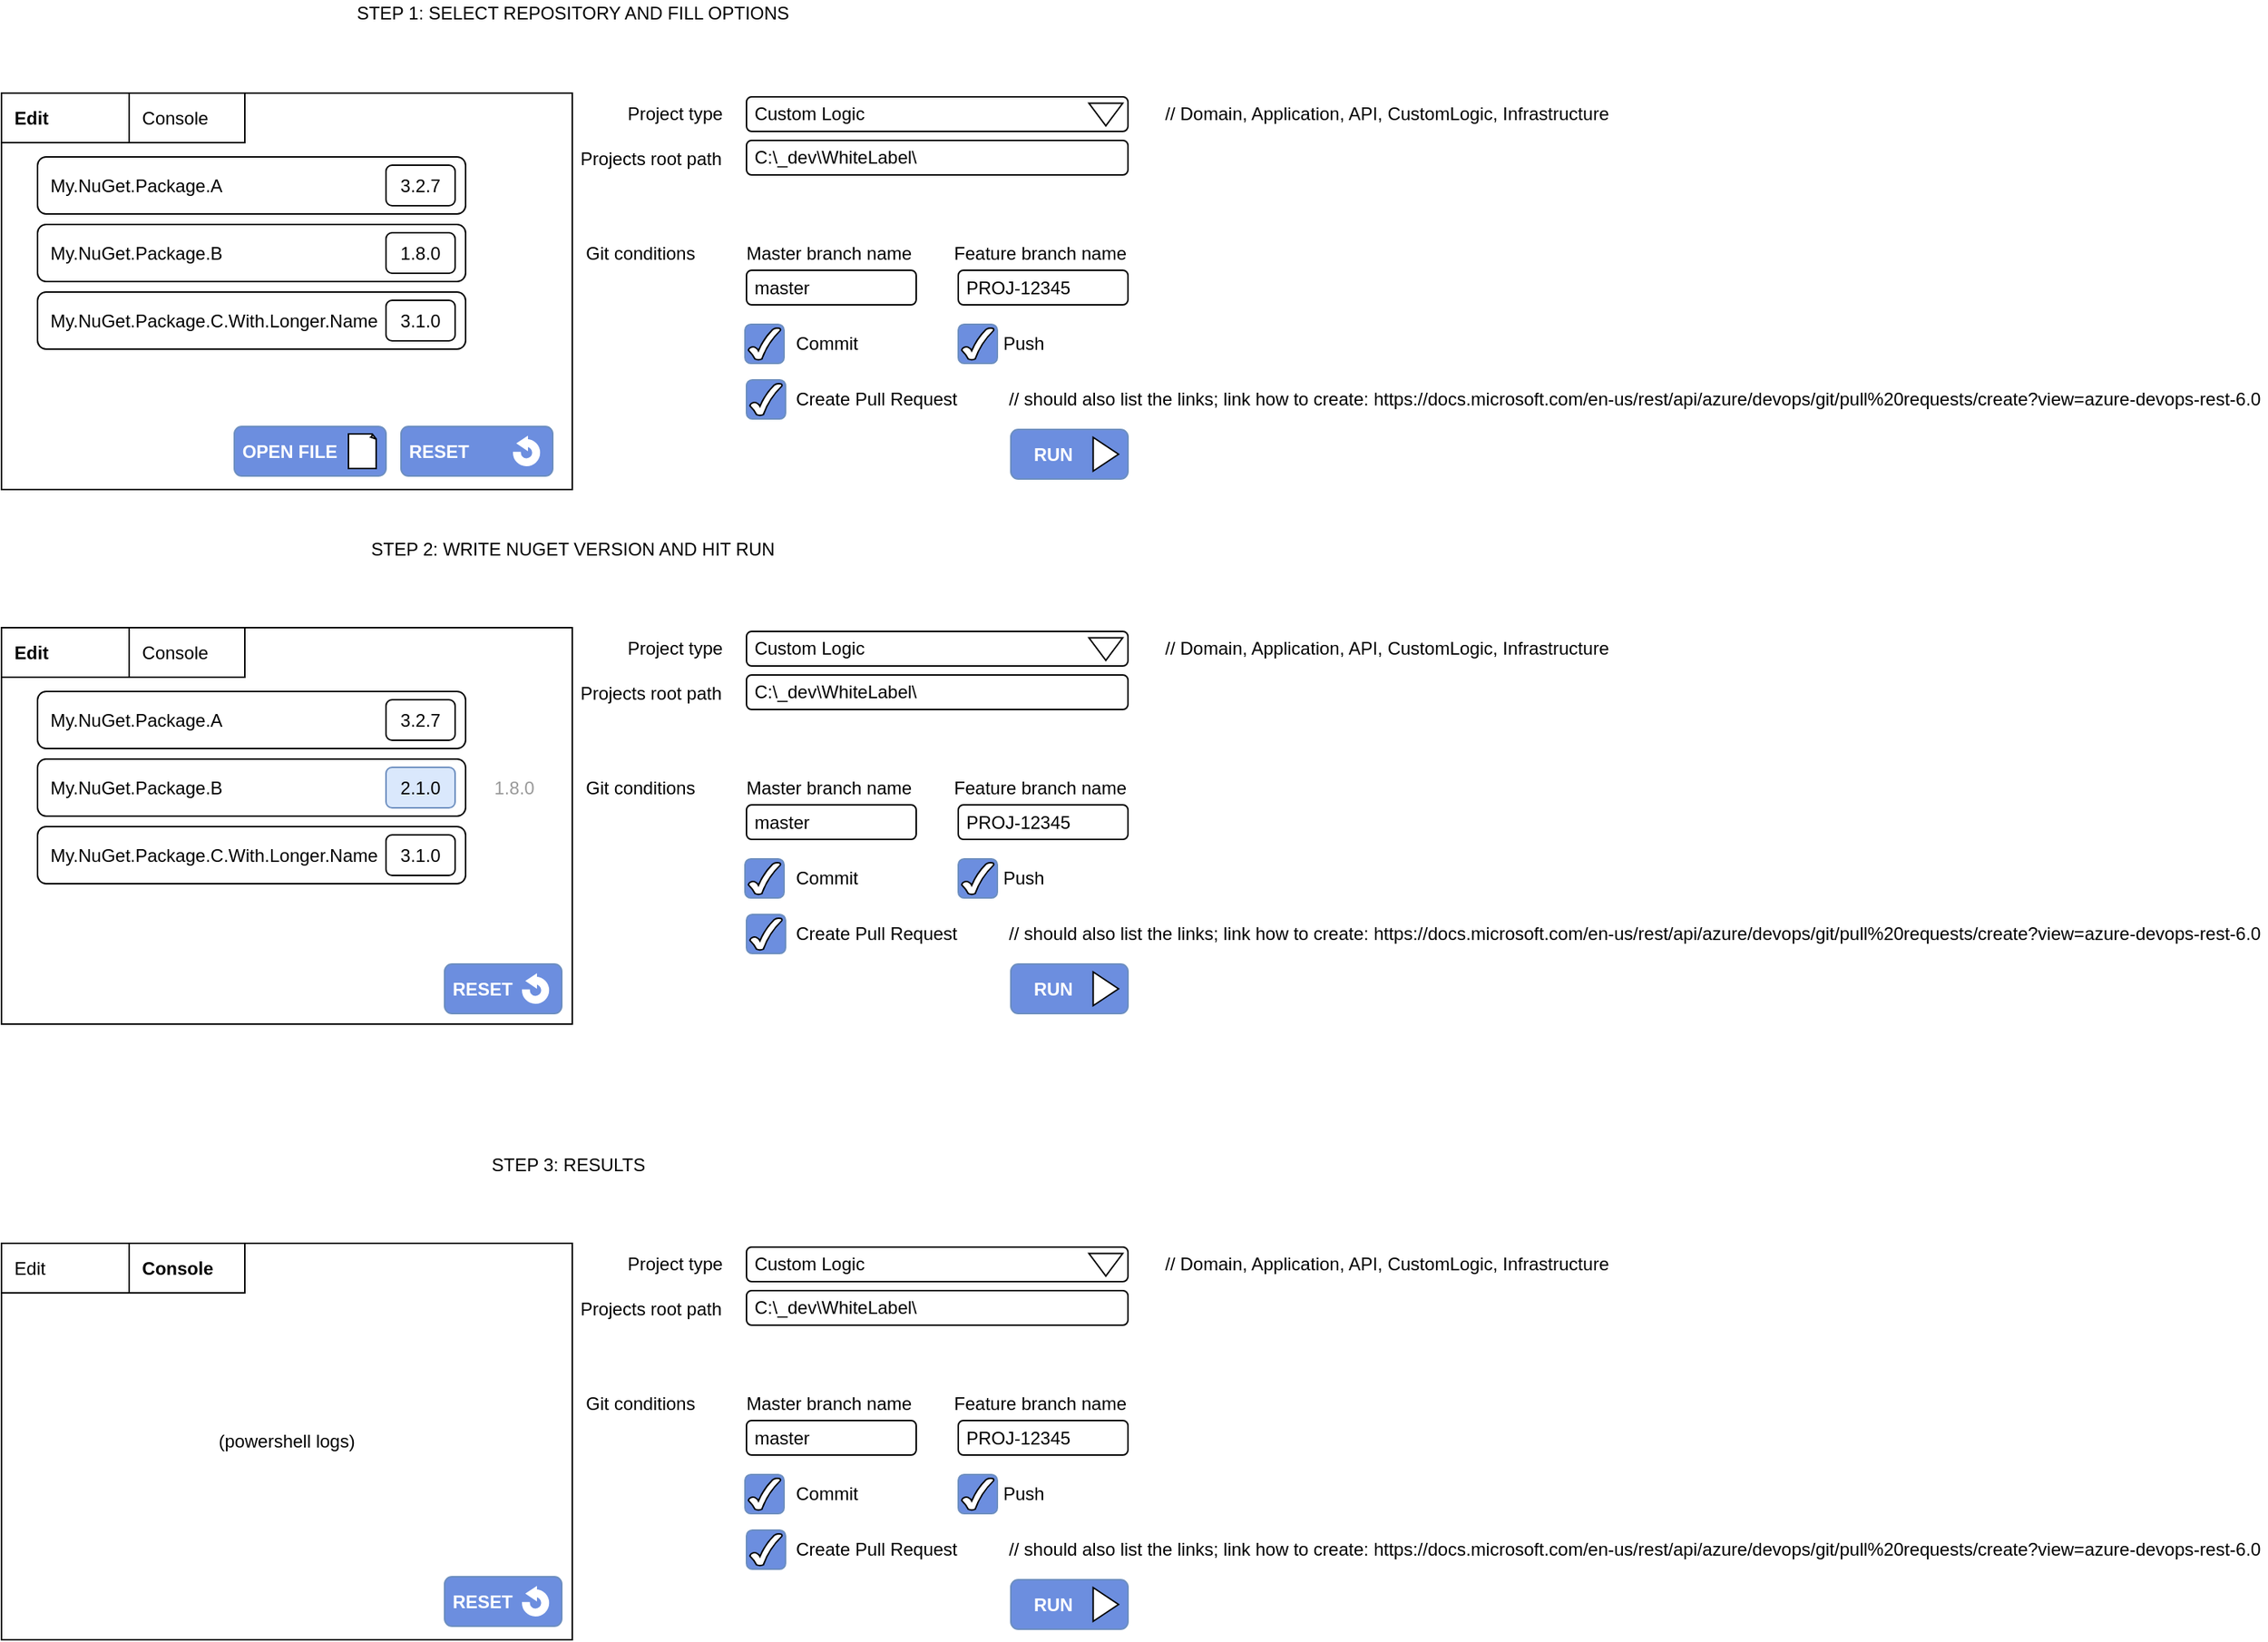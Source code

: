 <mxfile version="14.5.1" type="device"><diagram id="0ghddeZi99pX2Quy2haP" name="Page-2"><mxGraphModel dx="1320" dy="585" grid="0" gridSize="10" guides="1" tooltips="1" connect="1" arrows="1" fold="1" page="0" pageScale="1" pageWidth="850" pageHeight="1100" math="0" shadow="0"><root><mxCell id="Lp8KibWlnBj_m3I7g-zc-0"/><mxCell id="Lp8KibWlnBj_m3I7g-zc-1" parent="Lp8KibWlnBj_m3I7g-zc-0"/><mxCell id="PiWE5IiAGiklUbl919CT-30" value="" style="rounded=0;whiteSpace=wrap;html=1;align=left;" vertex="1" parent="Lp8KibWlnBj_m3I7g-zc-1"><mxGeometry x="-61" y="200" width="380" height="264" as="geometry"/></mxCell><mxCell id="Lp8KibWlnBj_m3I7g-zc-2" value="&amp;nbsp;Custom Logic" style="rounded=1;whiteSpace=wrap;html=1;align=left;" vertex="1" parent="Lp8KibWlnBj_m3I7g-zc-1"><mxGeometry x="435" y="202.5" width="254" height="23" as="geometry"/></mxCell><mxCell id="Lp8KibWlnBj_m3I7g-zc-3" value="Project type" style="text;html=1;align=center;verticalAlign=middle;resizable=0;points=[];autosize=1;" vertex="1" parent="Lp8KibWlnBj_m3I7g-zc-1"><mxGeometry x="350" y="205" width="73" height="18" as="geometry"/></mxCell><mxCell id="Lp8KibWlnBj_m3I7g-zc-4" value="" style="triangle;whiteSpace=wrap;html=1;rotation=90;" vertex="1" parent="Lp8KibWlnBj_m3I7g-zc-1"><mxGeometry x="666.75" y="203" width="15" height="22.5" as="geometry"/></mxCell><mxCell id="Lp8KibWlnBj_m3I7g-zc-5" value="// Domain, Application, API, CustomLogic, Infrastructure" style="text;html=1;align=center;verticalAlign=middle;resizable=0;points=[];autosize=1;" vertex="1" parent="Lp8KibWlnBj_m3I7g-zc-1"><mxGeometry x="708" y="205" width="305" height="18" as="geometry"/></mxCell><mxCell id="Lp8KibWlnBj_m3I7g-zc-6" value="Projects root path" style="text;html=1;align=center;verticalAlign=middle;resizable=0;points=[];autosize=1;" vertex="1" parent="Lp8KibWlnBj_m3I7g-zc-1"><mxGeometry x="319" y="234.5" width="104" height="18" as="geometry"/></mxCell><mxCell id="Lp8KibWlnBj_m3I7g-zc-7" value="&amp;nbsp;C:\_dev\WhiteLabel\" style="rounded=1;whiteSpace=wrap;html=1;align=left;" vertex="1" parent="Lp8KibWlnBj_m3I7g-zc-1"><mxGeometry x="435" y="231.5" width="254" height="23" as="geometry"/></mxCell><mxCell id="Lp8KibWlnBj_m3I7g-zc-9" value="&amp;nbsp; My.NuGet.Package.A" style="rounded=1;whiteSpace=wrap;html=1;align=left;" vertex="1" parent="Lp8KibWlnBj_m3I7g-zc-1"><mxGeometry x="-37" y="242.5" width="285" height="38" as="geometry"/></mxCell><mxCell id="Lp8KibWlnBj_m3I7g-zc-10" value="3.2.7" style="rounded=1;whiteSpace=wrap;html=1;align=center;" vertex="1" parent="Lp8KibWlnBj_m3I7g-zc-1"><mxGeometry x="195" y="248" width="46" height="27" as="geometry"/></mxCell><mxCell id="Lp8KibWlnBj_m3I7g-zc-11" value="&amp;nbsp; My.NuGet.Package.B" style="rounded=1;whiteSpace=wrap;html=1;align=left;" vertex="1" parent="Lp8KibWlnBj_m3I7g-zc-1"><mxGeometry x="-37" y="287.5" width="285" height="38" as="geometry"/></mxCell><mxCell id="Lp8KibWlnBj_m3I7g-zc-12" value="1.8.0" style="rounded=1;whiteSpace=wrap;html=1;align=center;" vertex="1" parent="Lp8KibWlnBj_m3I7g-zc-1"><mxGeometry x="195" y="293" width="46" height="27" as="geometry"/></mxCell><mxCell id="Lp8KibWlnBj_m3I7g-zc-17" value="&amp;nbsp; My.NuGet.Package.C.With.Longer.Name" style="rounded=1;whiteSpace=wrap;html=1;align=left;" vertex="1" parent="Lp8KibWlnBj_m3I7g-zc-1"><mxGeometry x="-37" y="332.5" width="285" height="38" as="geometry"/></mxCell><mxCell id="Lp8KibWlnBj_m3I7g-zc-18" value="3.1.0" style="rounded=1;whiteSpace=wrap;html=1;align=center;" vertex="1" parent="Lp8KibWlnBj_m3I7g-zc-1"><mxGeometry x="195" y="338" width="46" height="27" as="geometry"/></mxCell><mxCell id="Lp8KibWlnBj_m3I7g-zc-19" value="STEP 1: SELECT REPOSITORY AND FILL OPTIONS" style="text;html=1;align=center;verticalAlign=middle;resizable=0;points=[];autosize=1;" vertex="1" parent="Lp8KibWlnBj_m3I7g-zc-1"><mxGeometry x="170" y="138" width="298" height="18" as="geometry"/></mxCell><mxCell id="Lp8KibWlnBj_m3I7g-zc-33" value="STEP 2: WRITE NUGET VERSION AND HIT RUN" style="text;html=1;align=center;verticalAlign=middle;resizable=0;points=[];autosize=1;" vertex="1" parent="Lp8KibWlnBj_m3I7g-zc-1"><mxGeometry x="179" y="495" width="279" height="18" as="geometry"/></mxCell><mxCell id="PiWE5IiAGiklUbl919CT-1" value="Git conditions" style="text;html=1;align=center;verticalAlign=middle;resizable=0;points=[];autosize=1;" vertex="1" parent="Lp8KibWlnBj_m3I7g-zc-1"><mxGeometry x="322" y="297.5" width="83" height="18" as="geometry"/></mxCell><mxCell id="PiWE5IiAGiklUbl919CT-2" value="&amp;nbsp;master" style="rounded=1;whiteSpace=wrap;html=1;align=left;" vertex="1" parent="Lp8KibWlnBj_m3I7g-zc-1"><mxGeometry x="435" y="318" width="113" height="23" as="geometry"/></mxCell><mxCell id="PiWE5IiAGiklUbl919CT-3" value="Master branch name" style="text;html=1;align=left;verticalAlign=middle;resizable=0;points=[];autosize=1;" vertex="1" parent="Lp8KibWlnBj_m3I7g-zc-1"><mxGeometry x="433" y="297.5" width="120" height="18" as="geometry"/></mxCell><mxCell id="PiWE5IiAGiklUbl919CT-4" value="Feature branch name" style="text;html=1;align=right;verticalAlign=middle;resizable=0;points=[];autosize=1;" vertex="1" parent="Lp8KibWlnBj_m3I7g-zc-1"><mxGeometry x="564" y="297.5" width="125" height="18" as="geometry"/></mxCell><mxCell id="PiWE5IiAGiklUbl919CT-5" value="&amp;nbsp;PROJ-12345" style="rounded=1;whiteSpace=wrap;html=1;align=left;" vertex="1" parent="Lp8KibWlnBj_m3I7g-zc-1"><mxGeometry x="576" y="318" width="113" height="23" as="geometry"/></mxCell><mxCell id="PiWE5IiAGiklUbl919CT-11" value="Commit" style="text;html=1;align=left;verticalAlign=middle;resizable=0;points=[];autosize=1;" vertex="1" parent="Lp8KibWlnBj_m3I7g-zc-1"><mxGeometry x="465.5" y="358" width="51" height="18" as="geometry"/></mxCell><mxCell id="PiWE5IiAGiklUbl919CT-12" value="Push" style="text;html=1;align=left;verticalAlign=middle;resizable=0;points=[];autosize=1;" vertex="1" parent="Lp8KibWlnBj_m3I7g-zc-1"><mxGeometry x="604" y="358" width="37" height="18" as="geometry"/></mxCell><mxCell id="PiWE5IiAGiklUbl919CT-16" value="" style="group" vertex="1" connectable="0" parent="Lp8KibWlnBj_m3I7g-zc-1"><mxGeometry x="435" y="391" width="26" height="26" as="geometry"/></mxCell><mxCell id="PiWE5IiAGiklUbl919CT-17" value="" style="rounded=1;whiteSpace=wrap;html=1;strokeColor=#6c8ebf;fontStyle=1;fillColor=#6C8EDF;" vertex="1" parent="PiWE5IiAGiklUbl919CT-16"><mxGeometry width="26" height="26" as="geometry"/></mxCell><mxCell id="PiWE5IiAGiklUbl919CT-18" value="" style="verticalLabelPosition=bottom;verticalAlign=top;html=1;shape=mxgraph.basic.tick;rounded=0;fontStyle=1" vertex="1" parent="PiWE5IiAGiklUbl919CT-16"><mxGeometry x="2.275" y="2.275" width="21.45" height="21.45" as="geometry"/></mxCell><mxCell id="PiWE5IiAGiklUbl919CT-19" value="Create Pull Request" style="text;html=1;align=left;verticalAlign=middle;resizable=0;points=[];autosize=1;" vertex="1" parent="Lp8KibWlnBj_m3I7g-zc-1"><mxGeometry x="465.5" y="395" width="117" height="18" as="geometry"/></mxCell><mxCell id="PiWE5IiAGiklUbl919CT-20" value="// should also list the links; link how to create: https://docs.microsoft.com/en-us/rest/api/azure/devops/git/pull%20requests/create?view=azure-devops-rest-6.0" style="text;html=1;align=center;verticalAlign=middle;resizable=0;points=[];autosize=1;" vertex="1" parent="Lp8KibWlnBj_m3I7g-zc-1"><mxGeometry x="604" y="395" width="843" height="18" as="geometry"/></mxCell><mxCell id="PiWE5IiAGiklUbl919CT-21" value="&lt;b&gt;&amp;nbsp; &amp;nbsp; RUN&lt;/b&gt;" style="rounded=1;whiteSpace=wrap;html=1;strokeColor=#6c8ebf;fontColor=#FFFFFF;fillColor=#6C8EDF;align=left;" vertex="1" parent="Lp8KibWlnBj_m3I7g-zc-1"><mxGeometry x="611" y="424" width="78" height="33" as="geometry"/></mxCell><mxCell id="PiWE5IiAGiklUbl919CT-23" value="" style="triangle;whiteSpace=wrap;html=1;rounded=0;" vertex="1" parent="Lp8KibWlnBj_m3I7g-zc-1"><mxGeometry x="665.81" y="429.25" width="16.88" height="22.5" as="geometry"/></mxCell><mxCell id="PiWE5IiAGiklUbl919CT-24" value="" style="group" vertex="1" connectable="0" parent="Lp8KibWlnBj_m3I7g-zc-1"><mxGeometry x="434" y="354" width="26" height="26" as="geometry"/></mxCell><mxCell id="PiWE5IiAGiklUbl919CT-25" value="" style="rounded=1;whiteSpace=wrap;html=1;strokeColor=#6c8ebf;fontStyle=1;fillColor=#6C8EDF;" vertex="1" parent="PiWE5IiAGiklUbl919CT-24"><mxGeometry width="26" height="26" as="geometry"/></mxCell><mxCell id="PiWE5IiAGiklUbl919CT-26" value="" style="verticalLabelPosition=bottom;verticalAlign=top;html=1;shape=mxgraph.basic.tick;rounded=0;fontStyle=1" vertex="1" parent="PiWE5IiAGiklUbl919CT-24"><mxGeometry x="2.275" y="2.275" width="21.45" height="21.45" as="geometry"/></mxCell><mxCell id="PiWE5IiAGiklUbl919CT-27" value="" style="group" vertex="1" connectable="0" parent="Lp8KibWlnBj_m3I7g-zc-1"><mxGeometry x="576" y="354" width="26" height="26" as="geometry"/></mxCell><mxCell id="PiWE5IiAGiklUbl919CT-28" value="" style="rounded=1;whiteSpace=wrap;html=1;strokeColor=#6c8ebf;fontStyle=1;fillColor=#6C8EDF;" vertex="1" parent="PiWE5IiAGiklUbl919CT-27"><mxGeometry width="26" height="26" as="geometry"/></mxCell><mxCell id="PiWE5IiAGiklUbl919CT-29" value="" style="verticalLabelPosition=bottom;verticalAlign=top;html=1;shape=mxgraph.basic.tick;rounded=0;fontStyle=1" vertex="1" parent="PiWE5IiAGiklUbl919CT-27"><mxGeometry x="2.275" y="2.275" width="21.45" height="21.45" as="geometry"/></mxCell><mxCell id="PiWE5IiAGiklUbl919CT-31" value="&amp;nbsp; Edit" style="rounded=0;whiteSpace=wrap;html=1;align=left;fontStyle=1" vertex="1" parent="Lp8KibWlnBj_m3I7g-zc-1"><mxGeometry x="-61" y="200" width="85" height="33" as="geometry"/></mxCell><mxCell id="PiWE5IiAGiklUbl919CT-32" value="&amp;nbsp; Console" style="rounded=0;whiteSpace=wrap;html=1;align=left;" vertex="1" parent="Lp8KibWlnBj_m3I7g-zc-1"><mxGeometry x="24" y="200" width="77" height="33" as="geometry"/></mxCell><mxCell id="PiWE5IiAGiklUbl919CT-33" value="" style="rounded=0;whiteSpace=wrap;html=1;align=left;" vertex="1" parent="Lp8KibWlnBj_m3I7g-zc-1"><mxGeometry x="-61" y="556" width="380" height="264" as="geometry"/></mxCell><mxCell id="PiWE5IiAGiklUbl919CT-34" value="&amp;nbsp;Custom Logic" style="rounded=1;whiteSpace=wrap;html=1;align=left;" vertex="1" parent="Lp8KibWlnBj_m3I7g-zc-1"><mxGeometry x="435" y="558.5" width="254" height="23" as="geometry"/></mxCell><mxCell id="PiWE5IiAGiklUbl919CT-35" value="Project type" style="text;html=1;align=center;verticalAlign=middle;resizable=0;points=[];autosize=1;" vertex="1" parent="Lp8KibWlnBj_m3I7g-zc-1"><mxGeometry x="350" y="561" width="73" height="18" as="geometry"/></mxCell><mxCell id="PiWE5IiAGiklUbl919CT-36" value="" style="triangle;whiteSpace=wrap;html=1;rotation=90;" vertex="1" parent="Lp8KibWlnBj_m3I7g-zc-1"><mxGeometry x="666.75" y="559" width="15" height="22.5" as="geometry"/></mxCell><mxCell id="PiWE5IiAGiklUbl919CT-37" value="// Domain, Application, API, CustomLogic, Infrastructure" style="text;html=1;align=center;verticalAlign=middle;resizable=0;points=[];autosize=1;" vertex="1" parent="Lp8KibWlnBj_m3I7g-zc-1"><mxGeometry x="708" y="561" width="305" height="18" as="geometry"/></mxCell><mxCell id="PiWE5IiAGiklUbl919CT-38" value="Projects root path" style="text;html=1;align=center;verticalAlign=middle;resizable=0;points=[];autosize=1;" vertex="1" parent="Lp8KibWlnBj_m3I7g-zc-1"><mxGeometry x="319" y="590.5" width="104" height="18" as="geometry"/></mxCell><mxCell id="PiWE5IiAGiklUbl919CT-39" value="&amp;nbsp;C:\_dev\WhiteLabel\" style="rounded=1;whiteSpace=wrap;html=1;align=left;" vertex="1" parent="Lp8KibWlnBj_m3I7g-zc-1"><mxGeometry x="435" y="587.5" width="254" height="23" as="geometry"/></mxCell><mxCell id="PiWE5IiAGiklUbl919CT-40" value="&amp;nbsp; My.NuGet.Package.A" style="rounded=1;whiteSpace=wrap;html=1;align=left;" vertex="1" parent="Lp8KibWlnBj_m3I7g-zc-1"><mxGeometry x="-37" y="598.5" width="285" height="38" as="geometry"/></mxCell><mxCell id="PiWE5IiAGiklUbl919CT-41" value="3.2.7" style="rounded=1;whiteSpace=wrap;html=1;align=center;" vertex="1" parent="Lp8KibWlnBj_m3I7g-zc-1"><mxGeometry x="195" y="604" width="46" height="27" as="geometry"/></mxCell><mxCell id="PiWE5IiAGiklUbl919CT-42" value="&amp;nbsp; My.NuGet.Package.B" style="rounded=1;whiteSpace=wrap;html=1;align=left;" vertex="1" parent="Lp8KibWlnBj_m3I7g-zc-1"><mxGeometry x="-37" y="643.5" width="285" height="38" as="geometry"/></mxCell><mxCell id="PiWE5IiAGiklUbl919CT-43" value="2.1.0" style="rounded=1;whiteSpace=wrap;html=1;align=center;fillColor=#dae8fc;strokeColor=#6c8ebf;" vertex="1" parent="Lp8KibWlnBj_m3I7g-zc-1"><mxGeometry x="195" y="649" width="46" height="27" as="geometry"/></mxCell><mxCell id="PiWE5IiAGiklUbl919CT-44" value="&amp;nbsp; My.NuGet.Package.C.With.Longer.Name" style="rounded=1;whiteSpace=wrap;html=1;align=left;" vertex="1" parent="Lp8KibWlnBj_m3I7g-zc-1"><mxGeometry x="-37" y="688.5" width="285" height="38" as="geometry"/></mxCell><mxCell id="PiWE5IiAGiklUbl919CT-45" value="3.1.0" style="rounded=1;whiteSpace=wrap;html=1;align=center;" vertex="1" parent="Lp8KibWlnBj_m3I7g-zc-1"><mxGeometry x="195" y="694" width="46" height="27" as="geometry"/></mxCell><mxCell id="PiWE5IiAGiklUbl919CT-46" value="Git conditions" style="text;html=1;align=center;verticalAlign=middle;resizable=0;points=[];autosize=1;" vertex="1" parent="Lp8KibWlnBj_m3I7g-zc-1"><mxGeometry x="322" y="653.5" width="83" height="18" as="geometry"/></mxCell><mxCell id="PiWE5IiAGiklUbl919CT-47" value="&amp;nbsp;master" style="rounded=1;whiteSpace=wrap;html=1;align=left;" vertex="1" parent="Lp8KibWlnBj_m3I7g-zc-1"><mxGeometry x="435" y="674" width="113" height="23" as="geometry"/></mxCell><mxCell id="PiWE5IiAGiklUbl919CT-48" value="Master branch name" style="text;html=1;align=left;verticalAlign=middle;resizable=0;points=[];autosize=1;" vertex="1" parent="Lp8KibWlnBj_m3I7g-zc-1"><mxGeometry x="433" y="653.5" width="120" height="18" as="geometry"/></mxCell><mxCell id="PiWE5IiAGiklUbl919CT-49" value="Feature branch name" style="text;html=1;align=right;verticalAlign=middle;resizable=0;points=[];autosize=1;" vertex="1" parent="Lp8KibWlnBj_m3I7g-zc-1"><mxGeometry x="564" y="653.5" width="125" height="18" as="geometry"/></mxCell><mxCell id="PiWE5IiAGiklUbl919CT-50" value="&amp;nbsp;PROJ-12345" style="rounded=1;whiteSpace=wrap;html=1;align=left;" vertex="1" parent="Lp8KibWlnBj_m3I7g-zc-1"><mxGeometry x="576" y="674" width="113" height="23" as="geometry"/></mxCell><mxCell id="PiWE5IiAGiklUbl919CT-51" value="Commit" style="text;html=1;align=left;verticalAlign=middle;resizable=0;points=[];autosize=1;" vertex="1" parent="Lp8KibWlnBj_m3I7g-zc-1"><mxGeometry x="465.5" y="714" width="51" height="18" as="geometry"/></mxCell><mxCell id="PiWE5IiAGiklUbl919CT-52" value="Push" style="text;html=1;align=left;verticalAlign=middle;resizable=0;points=[];autosize=1;" vertex="1" parent="Lp8KibWlnBj_m3I7g-zc-1"><mxGeometry x="604" y="714" width="37" height="18" as="geometry"/></mxCell><mxCell id="PiWE5IiAGiklUbl919CT-53" value="" style="group" vertex="1" connectable="0" parent="Lp8KibWlnBj_m3I7g-zc-1"><mxGeometry x="435" y="747" width="26" height="26" as="geometry"/></mxCell><mxCell id="PiWE5IiAGiklUbl919CT-54" value="" style="rounded=1;whiteSpace=wrap;html=1;strokeColor=#6c8ebf;fontStyle=1;fillColor=#6C8EDF;" vertex="1" parent="PiWE5IiAGiklUbl919CT-53"><mxGeometry width="26" height="26" as="geometry"/></mxCell><mxCell id="PiWE5IiAGiklUbl919CT-55" value="" style="verticalLabelPosition=bottom;verticalAlign=top;html=1;shape=mxgraph.basic.tick;rounded=0;fontStyle=1" vertex="1" parent="PiWE5IiAGiklUbl919CT-53"><mxGeometry x="2.275" y="2.275" width="21.45" height="21.45" as="geometry"/></mxCell><mxCell id="PiWE5IiAGiklUbl919CT-56" value="Create Pull Request" style="text;html=1;align=left;verticalAlign=middle;resizable=0;points=[];autosize=1;" vertex="1" parent="Lp8KibWlnBj_m3I7g-zc-1"><mxGeometry x="465.5" y="751" width="117" height="18" as="geometry"/></mxCell><mxCell id="PiWE5IiAGiklUbl919CT-57" value="// should also list the links; link how to create: https://docs.microsoft.com/en-us/rest/api/azure/devops/git/pull%20requests/create?view=azure-devops-rest-6.0" style="text;html=1;align=center;verticalAlign=middle;resizable=0;points=[];autosize=1;" vertex="1" parent="Lp8KibWlnBj_m3I7g-zc-1"><mxGeometry x="604" y="751" width="843" height="18" as="geometry"/></mxCell><mxCell id="PiWE5IiAGiklUbl919CT-58" value="&lt;b&gt;&amp;nbsp; &amp;nbsp; RUN&lt;/b&gt;" style="rounded=1;whiteSpace=wrap;html=1;strokeColor=#6c8ebf;fontColor=#FFFFFF;fillColor=#6C8EDF;align=left;" vertex="1" parent="Lp8KibWlnBj_m3I7g-zc-1"><mxGeometry x="611" y="780" width="78" height="33" as="geometry"/></mxCell><mxCell id="PiWE5IiAGiklUbl919CT-59" value="" style="triangle;whiteSpace=wrap;html=1;rounded=0;" vertex="1" parent="Lp8KibWlnBj_m3I7g-zc-1"><mxGeometry x="665.81" y="785.25" width="16.88" height="22.5" as="geometry"/></mxCell><mxCell id="PiWE5IiAGiklUbl919CT-60" value="" style="group" vertex="1" connectable="0" parent="Lp8KibWlnBj_m3I7g-zc-1"><mxGeometry x="434" y="710" width="26" height="26" as="geometry"/></mxCell><mxCell id="PiWE5IiAGiklUbl919CT-61" value="" style="rounded=1;whiteSpace=wrap;html=1;strokeColor=#6c8ebf;fontStyle=1;fillColor=#6C8EDF;" vertex="1" parent="PiWE5IiAGiklUbl919CT-60"><mxGeometry width="26" height="26" as="geometry"/></mxCell><mxCell id="PiWE5IiAGiklUbl919CT-62" value="" style="verticalLabelPosition=bottom;verticalAlign=top;html=1;shape=mxgraph.basic.tick;rounded=0;fontStyle=1" vertex="1" parent="PiWE5IiAGiklUbl919CT-60"><mxGeometry x="2.275" y="2.275" width="21.45" height="21.45" as="geometry"/></mxCell><mxCell id="PiWE5IiAGiklUbl919CT-63" value="" style="group" vertex="1" connectable="0" parent="Lp8KibWlnBj_m3I7g-zc-1"><mxGeometry x="576" y="710" width="26" height="26" as="geometry"/></mxCell><mxCell id="PiWE5IiAGiklUbl919CT-64" value="" style="rounded=1;whiteSpace=wrap;html=1;strokeColor=#6c8ebf;fontStyle=1;fillColor=#6C8EDF;" vertex="1" parent="PiWE5IiAGiklUbl919CT-63"><mxGeometry width="26" height="26" as="geometry"/></mxCell><mxCell id="PiWE5IiAGiklUbl919CT-65" value="" style="verticalLabelPosition=bottom;verticalAlign=top;html=1;shape=mxgraph.basic.tick;rounded=0;fontStyle=1" vertex="1" parent="PiWE5IiAGiklUbl919CT-63"><mxGeometry x="2.275" y="2.275" width="21.45" height="21.45" as="geometry"/></mxCell><mxCell id="PiWE5IiAGiklUbl919CT-66" value="&amp;nbsp; Edit" style="rounded=0;whiteSpace=wrap;html=1;align=left;fontStyle=1" vertex="1" parent="Lp8KibWlnBj_m3I7g-zc-1"><mxGeometry x="-61" y="556" width="85" height="33" as="geometry"/></mxCell><mxCell id="PiWE5IiAGiklUbl919CT-67" value="&amp;nbsp; Console" style="rounded=0;whiteSpace=wrap;html=1;align=left;" vertex="1" parent="Lp8KibWlnBj_m3I7g-zc-1"><mxGeometry x="24" y="556" width="77" height="33" as="geometry"/></mxCell><mxCell id="PiWE5IiAGiklUbl919CT-68" value="&lt;span style=&quot;&quot;&gt;1.8.0&lt;/span&gt;" style="text;html=1;align=center;verticalAlign=middle;resizable=0;points=[];autosize=1;fontColor=#999999;" vertex="1" parent="Lp8KibWlnBj_m3I7g-zc-1"><mxGeometry x="261" y="653.5" width="37" height="18" as="geometry"/></mxCell><mxCell id="PiWE5IiAGiklUbl919CT-69" value="STEP 3: RESULTS" style="text;html=1;align=center;verticalAlign=middle;resizable=0;points=[];autosize=1;" vertex="1" parent="Lp8KibWlnBj_m3I7g-zc-1"><mxGeometry x="260" y="905" width="112" height="18" as="geometry"/></mxCell><mxCell id="PiWE5IiAGiklUbl919CT-70" value="(powershell logs)" style="rounded=0;whiteSpace=wrap;html=1;align=center;" vertex="1" parent="Lp8KibWlnBj_m3I7g-zc-1"><mxGeometry x="-61" y="966" width="380" height="264" as="geometry"/></mxCell><mxCell id="PiWE5IiAGiklUbl919CT-71" value="&amp;nbsp;Custom Logic" style="rounded=1;whiteSpace=wrap;html=1;align=left;" vertex="1" parent="Lp8KibWlnBj_m3I7g-zc-1"><mxGeometry x="435" y="968.5" width="254" height="23" as="geometry"/></mxCell><mxCell id="PiWE5IiAGiklUbl919CT-72" value="Project type" style="text;html=1;align=center;verticalAlign=middle;resizable=0;points=[];autosize=1;" vertex="1" parent="Lp8KibWlnBj_m3I7g-zc-1"><mxGeometry x="350" y="971" width="73" height="18" as="geometry"/></mxCell><mxCell id="PiWE5IiAGiklUbl919CT-73" value="" style="triangle;whiteSpace=wrap;html=1;rotation=90;" vertex="1" parent="Lp8KibWlnBj_m3I7g-zc-1"><mxGeometry x="666.75" y="969" width="15" height="22.5" as="geometry"/></mxCell><mxCell id="PiWE5IiAGiklUbl919CT-74" value="// Domain, Application, API, CustomLogic, Infrastructure" style="text;html=1;align=center;verticalAlign=middle;resizable=0;points=[];autosize=1;" vertex="1" parent="Lp8KibWlnBj_m3I7g-zc-1"><mxGeometry x="708" y="971" width="305" height="18" as="geometry"/></mxCell><mxCell id="PiWE5IiAGiklUbl919CT-75" value="Projects root path" style="text;html=1;align=center;verticalAlign=middle;resizable=0;points=[];autosize=1;" vertex="1" parent="Lp8KibWlnBj_m3I7g-zc-1"><mxGeometry x="319" y="1000.5" width="104" height="18" as="geometry"/></mxCell><mxCell id="PiWE5IiAGiklUbl919CT-76" value="&amp;nbsp;C:\_dev\WhiteLabel\" style="rounded=1;whiteSpace=wrap;html=1;align=left;" vertex="1" parent="Lp8KibWlnBj_m3I7g-zc-1"><mxGeometry x="435" y="997.5" width="254" height="23" as="geometry"/></mxCell><mxCell id="PiWE5IiAGiklUbl919CT-83" value="Git conditions" style="text;html=1;align=center;verticalAlign=middle;resizable=0;points=[];autosize=1;" vertex="1" parent="Lp8KibWlnBj_m3I7g-zc-1"><mxGeometry x="322" y="1063.5" width="83" height="18" as="geometry"/></mxCell><mxCell id="PiWE5IiAGiklUbl919CT-84" value="&amp;nbsp;master" style="rounded=1;whiteSpace=wrap;html=1;align=left;" vertex="1" parent="Lp8KibWlnBj_m3I7g-zc-1"><mxGeometry x="435" y="1084" width="113" height="23" as="geometry"/></mxCell><mxCell id="PiWE5IiAGiklUbl919CT-85" value="Master branch name" style="text;html=1;align=left;verticalAlign=middle;resizable=0;points=[];autosize=1;" vertex="1" parent="Lp8KibWlnBj_m3I7g-zc-1"><mxGeometry x="433" y="1063.5" width="120" height="18" as="geometry"/></mxCell><mxCell id="PiWE5IiAGiklUbl919CT-86" value="Feature branch name" style="text;html=1;align=right;verticalAlign=middle;resizable=0;points=[];autosize=1;" vertex="1" parent="Lp8KibWlnBj_m3I7g-zc-1"><mxGeometry x="564" y="1063.5" width="125" height="18" as="geometry"/></mxCell><mxCell id="PiWE5IiAGiklUbl919CT-87" value="&amp;nbsp;PROJ-12345" style="rounded=1;whiteSpace=wrap;html=1;align=left;" vertex="1" parent="Lp8KibWlnBj_m3I7g-zc-1"><mxGeometry x="576" y="1084" width="113" height="23" as="geometry"/></mxCell><mxCell id="PiWE5IiAGiklUbl919CT-88" value="Commit" style="text;html=1;align=left;verticalAlign=middle;resizable=0;points=[];autosize=1;" vertex="1" parent="Lp8KibWlnBj_m3I7g-zc-1"><mxGeometry x="465.5" y="1124" width="51" height="18" as="geometry"/></mxCell><mxCell id="PiWE5IiAGiklUbl919CT-89" value="Push" style="text;html=1;align=left;verticalAlign=middle;resizable=0;points=[];autosize=1;" vertex="1" parent="Lp8KibWlnBj_m3I7g-zc-1"><mxGeometry x="604" y="1124" width="37" height="18" as="geometry"/></mxCell><mxCell id="PiWE5IiAGiklUbl919CT-90" value="" style="group" vertex="1" connectable="0" parent="Lp8KibWlnBj_m3I7g-zc-1"><mxGeometry x="435" y="1157" width="26" height="26" as="geometry"/></mxCell><mxCell id="PiWE5IiAGiklUbl919CT-91" value="" style="rounded=1;whiteSpace=wrap;html=1;strokeColor=#6c8ebf;fontStyle=1;fillColor=#6C8EDF;" vertex="1" parent="PiWE5IiAGiklUbl919CT-90"><mxGeometry width="26" height="26" as="geometry"/></mxCell><mxCell id="PiWE5IiAGiklUbl919CT-92" value="" style="verticalLabelPosition=bottom;verticalAlign=top;html=1;shape=mxgraph.basic.tick;rounded=0;fontStyle=1" vertex="1" parent="PiWE5IiAGiklUbl919CT-90"><mxGeometry x="2.275" y="2.275" width="21.45" height="21.45" as="geometry"/></mxCell><mxCell id="PiWE5IiAGiklUbl919CT-93" value="Create Pull Request" style="text;html=1;align=left;verticalAlign=middle;resizable=0;points=[];autosize=1;" vertex="1" parent="Lp8KibWlnBj_m3I7g-zc-1"><mxGeometry x="465.5" y="1161" width="117" height="18" as="geometry"/></mxCell><mxCell id="PiWE5IiAGiklUbl919CT-94" value="// should also list the links; link how to create: https://docs.microsoft.com/en-us/rest/api/azure/devops/git/pull%20requests/create?view=azure-devops-rest-6.0" style="text;html=1;align=center;verticalAlign=middle;resizable=0;points=[];autosize=1;" vertex="1" parent="Lp8KibWlnBj_m3I7g-zc-1"><mxGeometry x="604" y="1161" width="843" height="18" as="geometry"/></mxCell><mxCell id="PiWE5IiAGiklUbl919CT-95" value="&lt;b&gt;&amp;nbsp; &amp;nbsp; RUN&lt;/b&gt;" style="rounded=1;whiteSpace=wrap;html=1;strokeColor=#6c8ebf;fontColor=#FFFFFF;fillColor=#6C8EDF;align=left;" vertex="1" parent="Lp8KibWlnBj_m3I7g-zc-1"><mxGeometry x="611" y="1190" width="78" height="33" as="geometry"/></mxCell><mxCell id="PiWE5IiAGiklUbl919CT-96" value="" style="triangle;whiteSpace=wrap;html=1;rounded=0;" vertex="1" parent="Lp8KibWlnBj_m3I7g-zc-1"><mxGeometry x="665.81" y="1195.25" width="16.88" height="22.5" as="geometry"/></mxCell><mxCell id="PiWE5IiAGiklUbl919CT-97" value="" style="group" vertex="1" connectable="0" parent="Lp8KibWlnBj_m3I7g-zc-1"><mxGeometry x="434" y="1120" width="26" height="26" as="geometry"/></mxCell><mxCell id="PiWE5IiAGiklUbl919CT-98" value="" style="rounded=1;whiteSpace=wrap;html=1;strokeColor=#6c8ebf;fontStyle=1;fillColor=#6C8EDF;" vertex="1" parent="PiWE5IiAGiklUbl919CT-97"><mxGeometry width="26" height="26" as="geometry"/></mxCell><mxCell id="PiWE5IiAGiklUbl919CT-99" value="" style="verticalLabelPosition=bottom;verticalAlign=top;html=1;shape=mxgraph.basic.tick;rounded=0;fontStyle=1" vertex="1" parent="PiWE5IiAGiklUbl919CT-97"><mxGeometry x="2.275" y="2.275" width="21.45" height="21.45" as="geometry"/></mxCell><mxCell id="PiWE5IiAGiklUbl919CT-100" value="" style="group" vertex="1" connectable="0" parent="Lp8KibWlnBj_m3I7g-zc-1"><mxGeometry x="576" y="1120" width="26" height="26" as="geometry"/></mxCell><mxCell id="PiWE5IiAGiklUbl919CT-101" value="" style="rounded=1;whiteSpace=wrap;html=1;strokeColor=#6c8ebf;fontStyle=1;fillColor=#6C8EDF;" vertex="1" parent="PiWE5IiAGiklUbl919CT-100"><mxGeometry width="26" height="26" as="geometry"/></mxCell><mxCell id="PiWE5IiAGiklUbl919CT-102" value="" style="verticalLabelPosition=bottom;verticalAlign=top;html=1;shape=mxgraph.basic.tick;rounded=0;fontStyle=1" vertex="1" parent="PiWE5IiAGiklUbl919CT-100"><mxGeometry x="2.275" y="2.275" width="21.45" height="21.45" as="geometry"/></mxCell><mxCell id="PiWE5IiAGiklUbl919CT-103" value="&amp;nbsp; Edit" style="rounded=0;whiteSpace=wrap;html=1;align=left;fontStyle=0" vertex="1" parent="Lp8KibWlnBj_m3I7g-zc-1"><mxGeometry x="-61" y="966" width="85" height="33" as="geometry"/></mxCell><mxCell id="PiWE5IiAGiklUbl919CT-104" value="&amp;nbsp; Console" style="rounded=0;whiteSpace=wrap;html=1;align=left;fontStyle=1" vertex="1" parent="Lp8KibWlnBj_m3I7g-zc-1"><mxGeometry x="24" y="966" width="77" height="33" as="geometry"/></mxCell><mxCell id="PiWE5IiAGiklUbl919CT-114" value="" style="group" vertex="1" connectable="0" parent="Lp8KibWlnBj_m3I7g-zc-1"><mxGeometry x="234" y="780" width="78" height="33" as="geometry"/></mxCell><mxCell id="PiWE5IiAGiklUbl919CT-107" value="&lt;b&gt;&amp;nbsp;RESET&lt;/b&gt;" style="rounded=1;whiteSpace=wrap;html=1;strokeColor=#6c8ebf;fontColor=#FFFFFF;fillColor=#6C8EDF;align=left;" vertex="1" parent="PiWE5IiAGiklUbl919CT-114"><mxGeometry width="78" height="33" as="geometry"/></mxCell><mxCell id="PiWE5IiAGiklUbl919CT-113" value="" style="group" vertex="1" connectable="0" parent="PiWE5IiAGiklUbl919CT-114"><mxGeometry x="52" y="7" width="17.1" height="19" as="geometry"/></mxCell><mxCell id="PiWE5IiAGiklUbl919CT-110" value="" style="verticalLabelPosition=bottom;verticalAlign=top;html=1;shape=mxgraph.basic.partConcEllipse;startAngle=0.003;endAngle=0.752;arcWidth=0.5;rounded=0;align=left;direction=east;strokeColor=#FFFFFF;" vertex="1" parent="PiWE5IiAGiklUbl919CT-113"><mxGeometry y="1.9" width="17.1" height="17.1" as="geometry"/></mxCell><mxCell id="PiWE5IiAGiklUbl919CT-111" value="" style="triangle;whiteSpace=wrap;html=1;rounded=0;align=left;direction=west;strokeColor=#FFFFFF;" vertex="1" parent="PiWE5IiAGiklUbl919CT-113"><mxGeometry x="2.613" width="6.413" height="8.55" as="geometry"/></mxCell><mxCell id="PiWE5IiAGiklUbl919CT-120" value="" style="group" vertex="1" connectable="0" parent="Lp8KibWlnBj_m3I7g-zc-1"><mxGeometry x="234" y="1188" width="78" height="33" as="geometry"/></mxCell><mxCell id="PiWE5IiAGiklUbl919CT-121" value="&lt;b&gt;&amp;nbsp;RESET&lt;/b&gt;" style="rounded=1;whiteSpace=wrap;html=1;strokeColor=#6c8ebf;fontColor=#FFFFFF;fillColor=#6C8EDF;align=left;" vertex="1" parent="PiWE5IiAGiklUbl919CT-120"><mxGeometry width="78" height="33" as="geometry"/></mxCell><mxCell id="PiWE5IiAGiklUbl919CT-122" value="" style="group" vertex="1" connectable="0" parent="PiWE5IiAGiklUbl919CT-120"><mxGeometry x="52" y="7" width="17.1" height="19" as="geometry"/></mxCell><mxCell id="PiWE5IiAGiklUbl919CT-123" value="" style="verticalLabelPosition=bottom;verticalAlign=top;html=1;shape=mxgraph.basic.partConcEllipse;startAngle=0.003;endAngle=0.752;arcWidth=0.5;rounded=0;align=left;direction=east;strokeColor=#FFFFFF;" vertex="1" parent="PiWE5IiAGiklUbl919CT-122"><mxGeometry y="1.9" width="17.1" height="17.1" as="geometry"/></mxCell><mxCell id="PiWE5IiAGiklUbl919CT-124" value="" style="triangle;whiteSpace=wrap;html=1;rounded=0;align=left;direction=west;strokeColor=#FFFFFF;" vertex="1" parent="PiWE5IiAGiklUbl919CT-122"><mxGeometry x="2.613" width="6.413" height="8.55" as="geometry"/></mxCell><mxCell id="PiWE5IiAGiklUbl919CT-133" value="" style="group" vertex="1" connectable="0" parent="Lp8KibWlnBj_m3I7g-zc-1"><mxGeometry x="205" y="422" width="101" height="33" as="geometry"/></mxCell><mxCell id="PiWE5IiAGiklUbl919CT-134" value="&lt;b&gt;&amp;nbsp;RESET&lt;/b&gt;" style="rounded=1;whiteSpace=wrap;html=1;strokeColor=#6c8ebf;fontColor=#FFFFFF;fillColor=#6C8EDF;align=left;container=0;" vertex="1" parent="PiWE5IiAGiklUbl919CT-133"><mxGeometry width="101" height="33" as="geometry"/></mxCell><mxCell id="PiWE5IiAGiklUbl919CT-135" value="" style="verticalLabelPosition=bottom;verticalAlign=top;html=1;shape=mxgraph.basic.partConcEllipse;startAngle=0.003;endAngle=0.752;arcWidth=0.5;rounded=0;align=left;direction=east;strokeColor=#FFFFFF;container=0;" vertex="1" parent="PiWE5IiAGiklUbl919CT-133"><mxGeometry x="75" y="8.9" width="17.1" height="17.1" as="geometry"/></mxCell><mxCell id="PiWE5IiAGiklUbl919CT-136" value="" style="triangle;whiteSpace=wrap;html=1;rounded=0;align=left;direction=west;strokeColor=#FFFFFF;container=0;" vertex="1" parent="PiWE5IiAGiklUbl919CT-133"><mxGeometry x="77.613" y="7" width="6.413" height="8.55" as="geometry"/></mxCell><mxCell id="PiWE5IiAGiklUbl919CT-128" value="&lt;b&gt;&amp;nbsp;OPEN FILE&lt;/b&gt;" style="rounded=1;whiteSpace=wrap;html=1;strokeColor=#6c8ebf;fontColor=#FFFFFF;fillColor=#6C8EDF;align=left;container=0;" vertex="1" parent="Lp8KibWlnBj_m3I7g-zc-1"><mxGeometry x="94" y="422" width="101" height="33" as="geometry"/></mxCell><mxCell id="PiWE5IiAGiklUbl919CT-137" value="" style="whiteSpace=wrap;html=1;shape=mxgraph.basic.document;rounded=0;align=center;verticalAlign=middle;" vertex="1" parent="Lp8KibWlnBj_m3I7g-zc-1"><mxGeometry x="170" y="427" width="18.62" height="23" as="geometry"/></mxCell></root></mxGraphModel></diagram></mxfile>